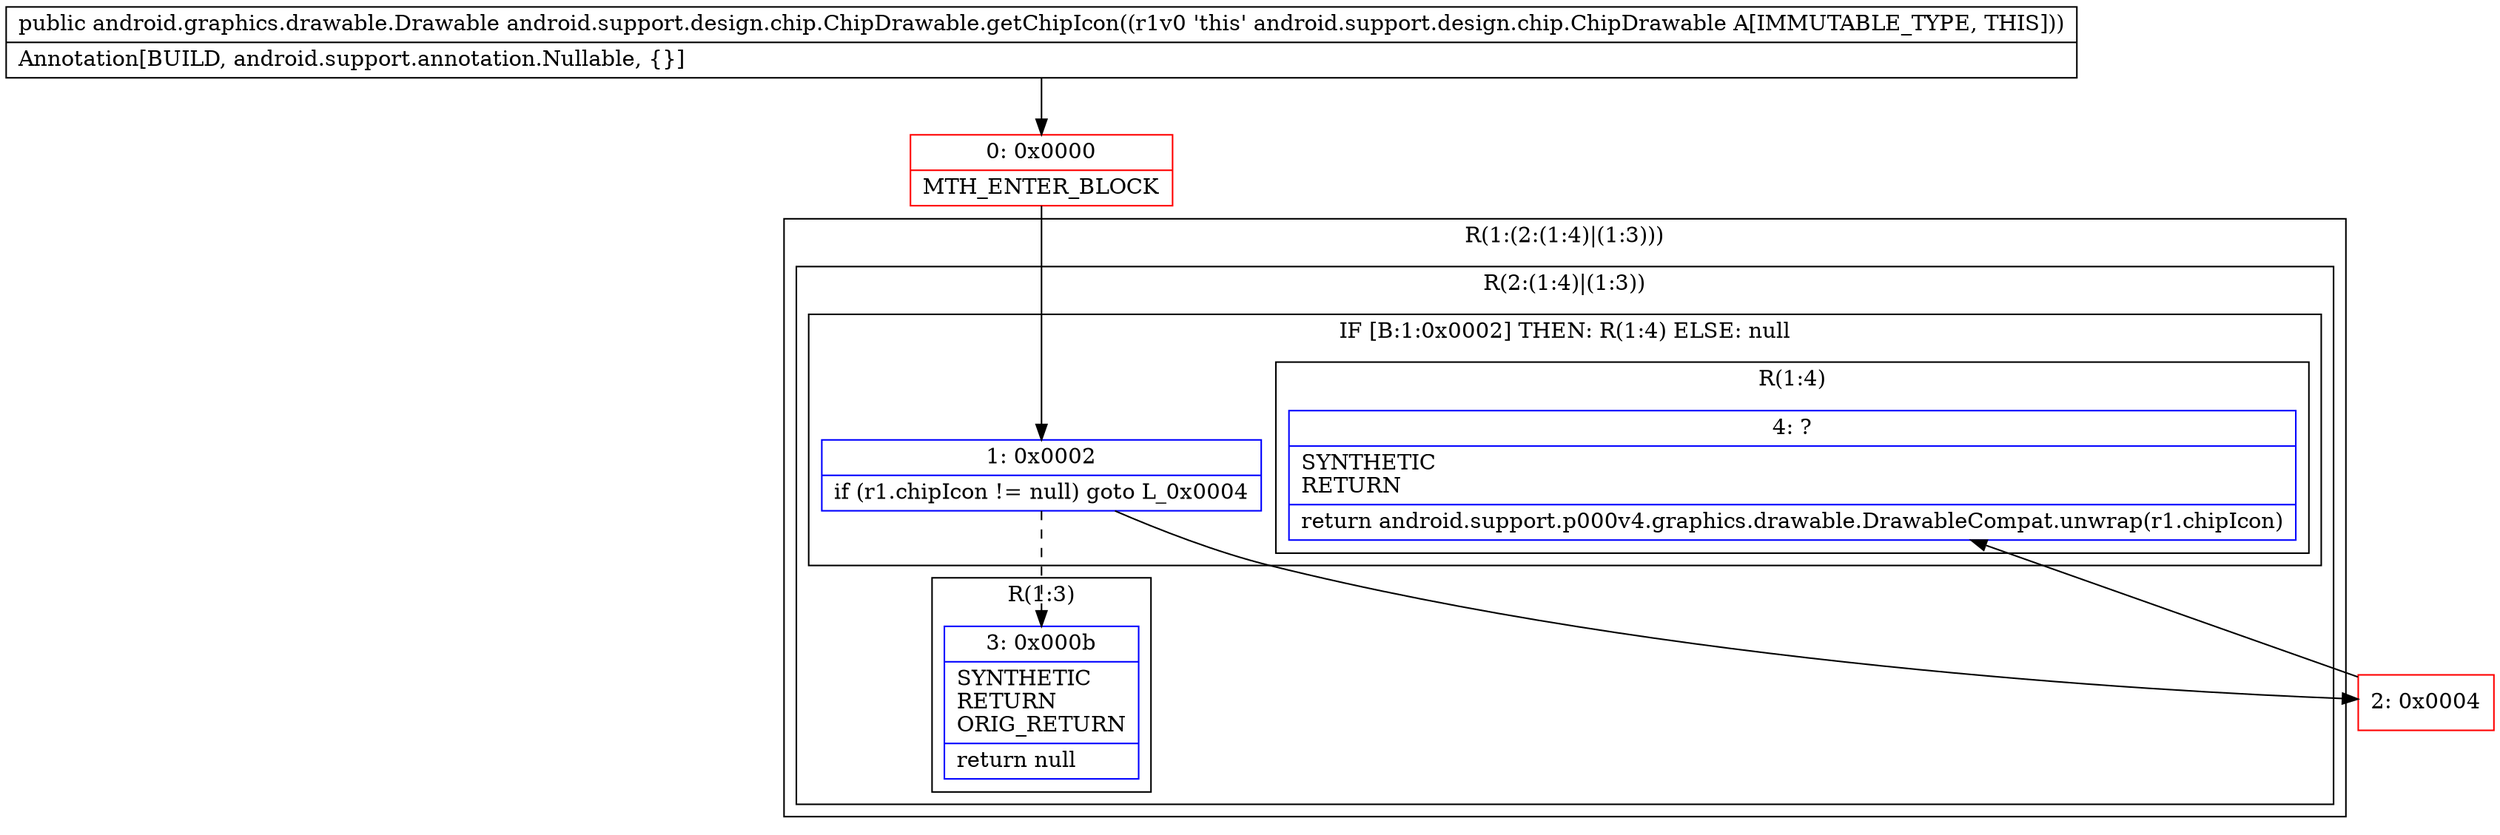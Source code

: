 digraph "CFG forandroid.support.design.chip.ChipDrawable.getChipIcon()Landroid\/graphics\/drawable\/Drawable;" {
subgraph cluster_Region_290635996 {
label = "R(1:(2:(1:4)|(1:3)))";
node [shape=record,color=blue];
subgraph cluster_Region_304819787 {
label = "R(2:(1:4)|(1:3))";
node [shape=record,color=blue];
subgraph cluster_IfRegion_1762610219 {
label = "IF [B:1:0x0002] THEN: R(1:4) ELSE: null";
node [shape=record,color=blue];
Node_1 [shape=record,label="{1\:\ 0x0002|if (r1.chipIcon != null) goto L_0x0004\l}"];
subgraph cluster_Region_434549550 {
label = "R(1:4)";
node [shape=record,color=blue];
Node_4 [shape=record,label="{4\:\ ?|SYNTHETIC\lRETURN\l|return android.support.p000v4.graphics.drawable.DrawableCompat.unwrap(r1.chipIcon)\l}"];
}
}
subgraph cluster_Region_515228910 {
label = "R(1:3)";
node [shape=record,color=blue];
Node_3 [shape=record,label="{3\:\ 0x000b|SYNTHETIC\lRETURN\lORIG_RETURN\l|return null\l}"];
}
}
}
Node_0 [shape=record,color=red,label="{0\:\ 0x0000|MTH_ENTER_BLOCK\l}"];
Node_2 [shape=record,color=red,label="{2\:\ 0x0004}"];
MethodNode[shape=record,label="{public android.graphics.drawable.Drawable android.support.design.chip.ChipDrawable.getChipIcon((r1v0 'this' android.support.design.chip.ChipDrawable A[IMMUTABLE_TYPE, THIS]))  | Annotation[BUILD, android.support.annotation.Nullable, \{\}]\l}"];
MethodNode -> Node_0;
Node_1 -> Node_2;
Node_1 -> Node_3[style=dashed];
Node_0 -> Node_1;
Node_2 -> Node_4;
}


